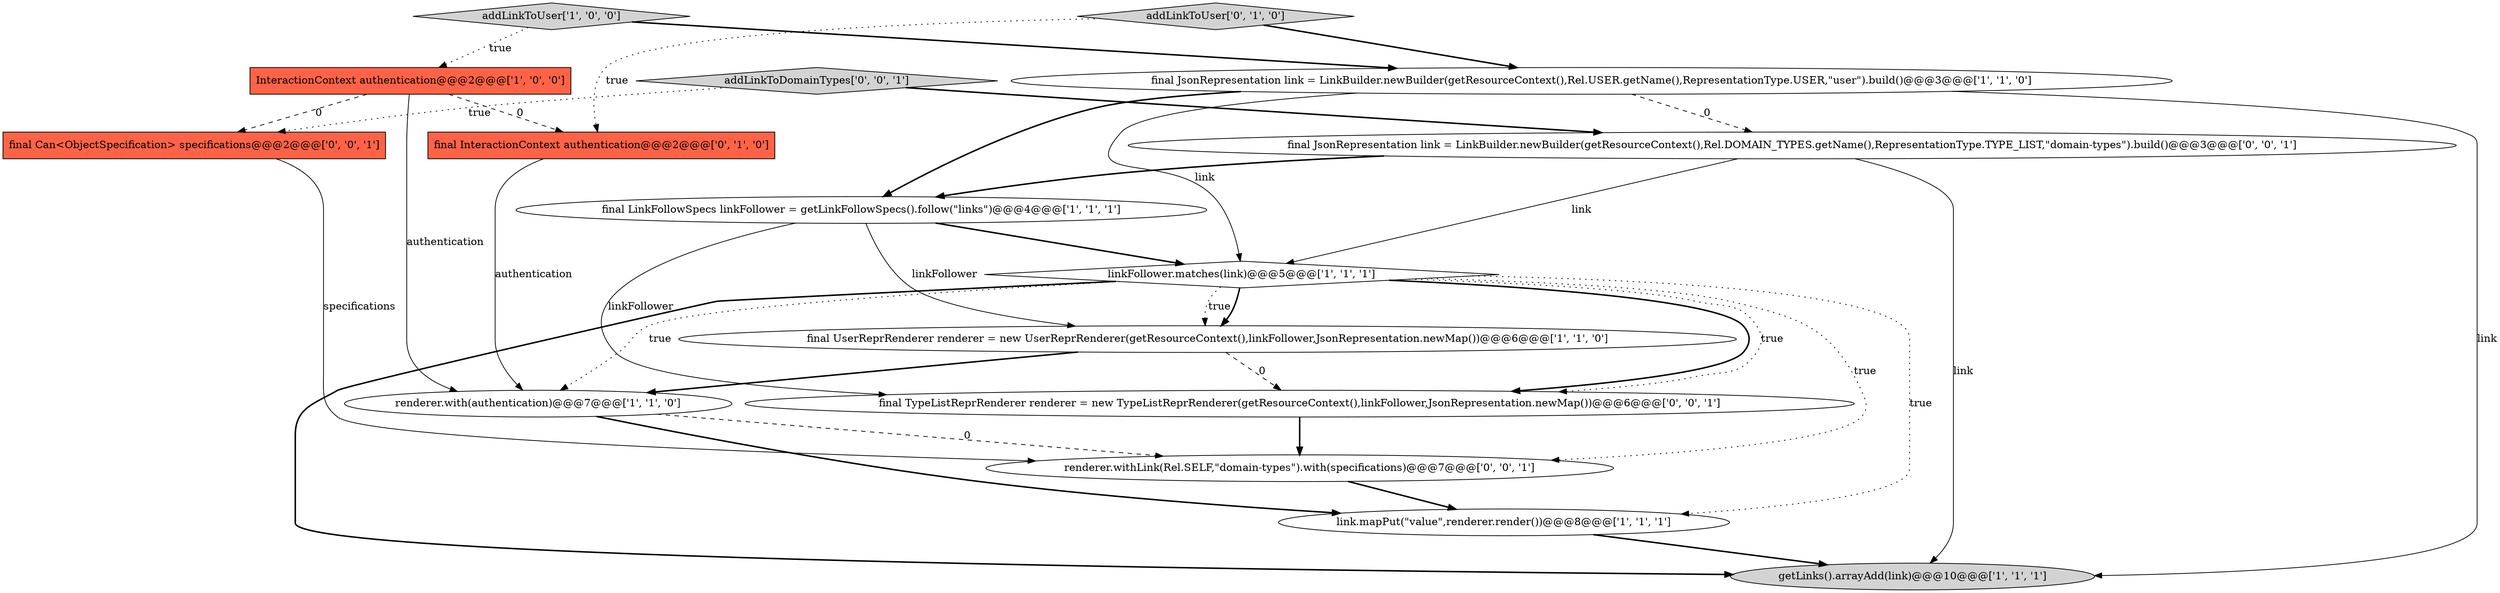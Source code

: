 digraph {
2 [style = filled, label = "InteractionContext authentication@@@2@@@['1', '0', '0']", fillcolor = tomato, shape = box image = "AAA1AAABBB1BBB"];
1 [style = filled, label = "addLinkToUser['1', '0', '0']", fillcolor = lightgray, shape = diamond image = "AAA0AAABBB1BBB"];
6 [style = filled, label = "linkFollower.matches(link)@@@5@@@['1', '1', '1']", fillcolor = white, shape = diamond image = "AAA0AAABBB1BBB"];
9 [style = filled, label = "final InteractionContext authentication@@@2@@@['0', '1', '0']", fillcolor = tomato, shape = box image = "AAA1AAABBB2BBB"];
5 [style = filled, label = "final LinkFollowSpecs linkFollower = getLinkFollowSpecs().follow(\"links\")@@@4@@@['1', '1', '1']", fillcolor = white, shape = ellipse image = "AAA0AAABBB1BBB"];
7 [style = filled, label = "final UserReprRenderer renderer = new UserReprRenderer(getResourceContext(),linkFollower,JsonRepresentation.newMap())@@@6@@@['1', '1', '0']", fillcolor = white, shape = ellipse image = "AAA0AAABBB1BBB"];
4 [style = filled, label = "renderer.with(authentication)@@@7@@@['1', '1', '0']", fillcolor = white, shape = ellipse image = "AAA0AAABBB1BBB"];
14 [style = filled, label = "final Can<ObjectSpecification> specifications@@@2@@@['0', '0', '1']", fillcolor = tomato, shape = box image = "AAA0AAABBB3BBB"];
11 [style = filled, label = "final TypeListReprRenderer renderer = new TypeListReprRenderer(getResourceContext(),linkFollower,JsonRepresentation.newMap())@@@6@@@['0', '0', '1']", fillcolor = white, shape = ellipse image = "AAA0AAABBB3BBB"];
0 [style = filled, label = "final JsonRepresentation link = LinkBuilder.newBuilder(getResourceContext(),Rel.USER.getName(),RepresentationType.USER,\"user\").build()@@@3@@@['1', '1', '0']", fillcolor = white, shape = ellipse image = "AAA0AAABBB1BBB"];
13 [style = filled, label = "final JsonRepresentation link = LinkBuilder.newBuilder(getResourceContext(),Rel.DOMAIN_TYPES.getName(),RepresentationType.TYPE_LIST,\"domain-types\").build()@@@3@@@['0', '0', '1']", fillcolor = white, shape = ellipse image = "AAA0AAABBB3BBB"];
15 [style = filled, label = "addLinkToDomainTypes['0', '0', '1']", fillcolor = lightgray, shape = diamond image = "AAA0AAABBB3BBB"];
3 [style = filled, label = "link.mapPut(\"value\",renderer.render())@@@8@@@['1', '1', '1']", fillcolor = white, shape = ellipse image = "AAA0AAABBB1BBB"];
12 [style = filled, label = "renderer.withLink(Rel.SELF,\"domain-types\").with(specifications)@@@7@@@['0', '0', '1']", fillcolor = white, shape = ellipse image = "AAA0AAABBB3BBB"];
10 [style = filled, label = "addLinkToUser['0', '1', '0']", fillcolor = lightgray, shape = diamond image = "AAA0AAABBB2BBB"];
8 [style = filled, label = "getLinks().arrayAdd(link)@@@10@@@['1', '1', '1']", fillcolor = lightgray, shape = ellipse image = "AAA0AAABBB1BBB"];
4->3 [style = bold, label=""];
15->13 [style = bold, label=""];
13->8 [style = solid, label="link"];
7->11 [style = dashed, label="0"];
14->12 [style = solid, label="specifications"];
11->12 [style = bold, label=""];
1->0 [style = bold, label=""];
0->6 [style = solid, label="link"];
5->11 [style = solid, label="linkFollower"];
7->4 [style = bold, label=""];
15->14 [style = dotted, label="true"];
10->9 [style = dotted, label="true"];
4->12 [style = dashed, label="0"];
13->6 [style = solid, label="link"];
5->7 [style = solid, label="linkFollower"];
5->6 [style = bold, label=""];
6->4 [style = dotted, label="true"];
2->14 [style = dashed, label="0"];
2->9 [style = dashed, label="0"];
3->8 [style = bold, label=""];
6->11 [style = bold, label=""];
10->0 [style = bold, label=""];
6->8 [style = bold, label=""];
0->13 [style = dashed, label="0"];
13->5 [style = bold, label=""];
6->7 [style = dotted, label="true"];
12->3 [style = bold, label=""];
6->12 [style = dotted, label="true"];
6->11 [style = dotted, label="true"];
6->7 [style = bold, label=""];
6->3 [style = dotted, label="true"];
9->4 [style = solid, label="authentication"];
1->2 [style = dotted, label="true"];
2->4 [style = solid, label="authentication"];
0->8 [style = solid, label="link"];
0->5 [style = bold, label=""];
}

